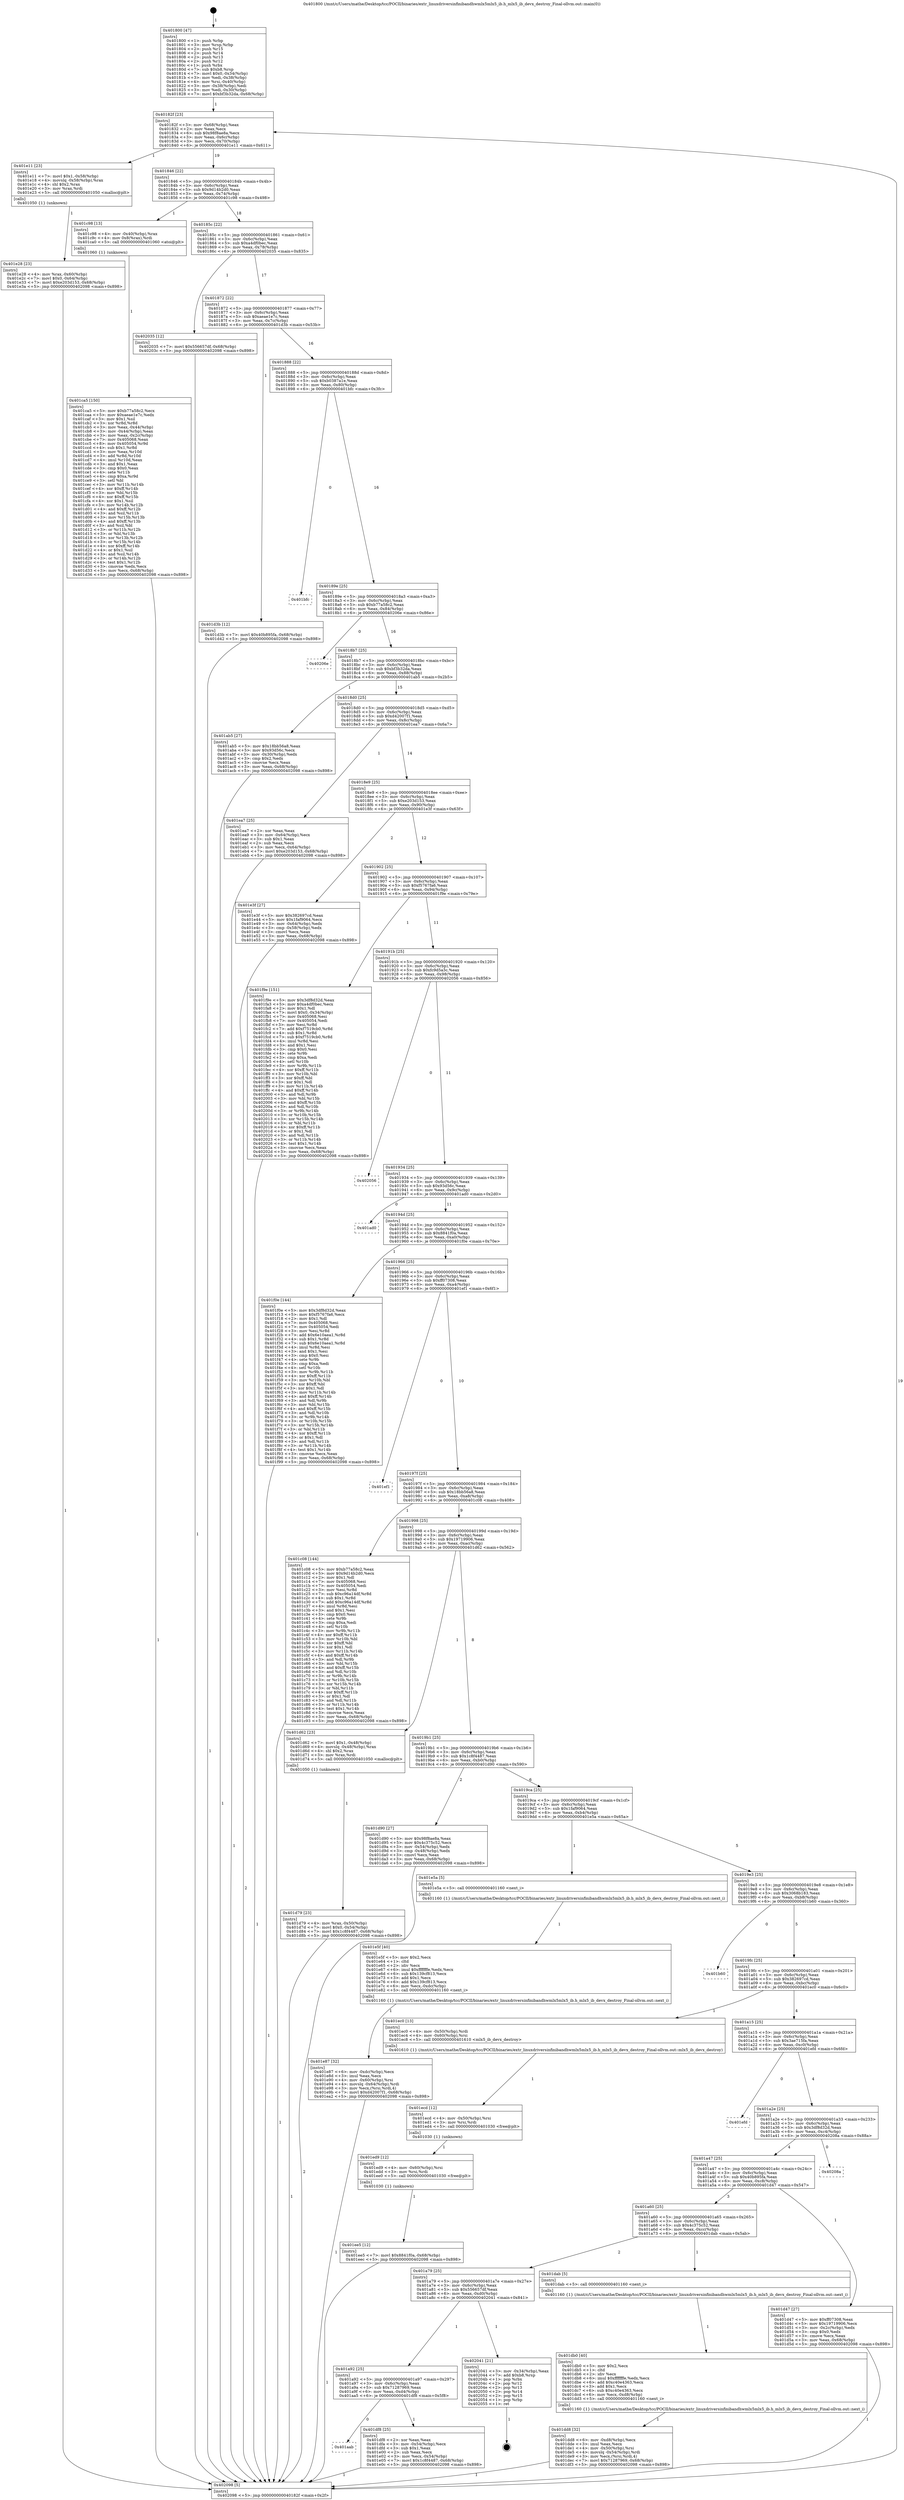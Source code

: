 digraph "0x401800" {
  label = "0x401800 (/mnt/c/Users/mathe/Desktop/tcc/POCII/binaries/extr_linuxdriversinfinibandhwmlx5mlx5_ib.h_mlx5_ib_devx_destroy_Final-ollvm.out::main(0))"
  labelloc = "t"
  node[shape=record]

  Entry [label="",width=0.3,height=0.3,shape=circle,fillcolor=black,style=filled]
  "0x40182f" [label="{
     0x40182f [23]\l
     | [instrs]\l
     &nbsp;&nbsp;0x40182f \<+3\>: mov -0x68(%rbp),%eax\l
     &nbsp;&nbsp;0x401832 \<+2\>: mov %eax,%ecx\l
     &nbsp;&nbsp;0x401834 \<+6\>: sub $0x98f8ae8a,%ecx\l
     &nbsp;&nbsp;0x40183a \<+3\>: mov %eax,-0x6c(%rbp)\l
     &nbsp;&nbsp;0x40183d \<+3\>: mov %ecx,-0x70(%rbp)\l
     &nbsp;&nbsp;0x401840 \<+6\>: je 0000000000401e11 \<main+0x611\>\l
  }"]
  "0x401e11" [label="{
     0x401e11 [23]\l
     | [instrs]\l
     &nbsp;&nbsp;0x401e11 \<+7\>: movl $0x1,-0x58(%rbp)\l
     &nbsp;&nbsp;0x401e18 \<+4\>: movslq -0x58(%rbp),%rax\l
     &nbsp;&nbsp;0x401e1c \<+4\>: shl $0x2,%rax\l
     &nbsp;&nbsp;0x401e20 \<+3\>: mov %rax,%rdi\l
     &nbsp;&nbsp;0x401e23 \<+5\>: call 0000000000401050 \<malloc@plt\>\l
     | [calls]\l
     &nbsp;&nbsp;0x401050 \{1\} (unknown)\l
  }"]
  "0x401846" [label="{
     0x401846 [22]\l
     | [instrs]\l
     &nbsp;&nbsp;0x401846 \<+5\>: jmp 000000000040184b \<main+0x4b\>\l
     &nbsp;&nbsp;0x40184b \<+3\>: mov -0x6c(%rbp),%eax\l
     &nbsp;&nbsp;0x40184e \<+5\>: sub $0x9d14b2d0,%eax\l
     &nbsp;&nbsp;0x401853 \<+3\>: mov %eax,-0x74(%rbp)\l
     &nbsp;&nbsp;0x401856 \<+6\>: je 0000000000401c98 \<main+0x498\>\l
  }"]
  Exit [label="",width=0.3,height=0.3,shape=circle,fillcolor=black,style=filled,peripheries=2]
  "0x401c98" [label="{
     0x401c98 [13]\l
     | [instrs]\l
     &nbsp;&nbsp;0x401c98 \<+4\>: mov -0x40(%rbp),%rax\l
     &nbsp;&nbsp;0x401c9c \<+4\>: mov 0x8(%rax),%rdi\l
     &nbsp;&nbsp;0x401ca0 \<+5\>: call 0000000000401060 \<atoi@plt\>\l
     | [calls]\l
     &nbsp;&nbsp;0x401060 \{1\} (unknown)\l
  }"]
  "0x40185c" [label="{
     0x40185c [22]\l
     | [instrs]\l
     &nbsp;&nbsp;0x40185c \<+5\>: jmp 0000000000401861 \<main+0x61\>\l
     &nbsp;&nbsp;0x401861 \<+3\>: mov -0x6c(%rbp),%eax\l
     &nbsp;&nbsp;0x401864 \<+5\>: sub $0xa4df0bec,%eax\l
     &nbsp;&nbsp;0x401869 \<+3\>: mov %eax,-0x78(%rbp)\l
     &nbsp;&nbsp;0x40186c \<+6\>: je 0000000000402035 \<main+0x835\>\l
  }"]
  "0x401ee5" [label="{
     0x401ee5 [12]\l
     | [instrs]\l
     &nbsp;&nbsp;0x401ee5 \<+7\>: movl $0x8841f0a,-0x68(%rbp)\l
     &nbsp;&nbsp;0x401eec \<+5\>: jmp 0000000000402098 \<main+0x898\>\l
  }"]
  "0x402035" [label="{
     0x402035 [12]\l
     | [instrs]\l
     &nbsp;&nbsp;0x402035 \<+7\>: movl $0x556657df,-0x68(%rbp)\l
     &nbsp;&nbsp;0x40203c \<+5\>: jmp 0000000000402098 \<main+0x898\>\l
  }"]
  "0x401872" [label="{
     0x401872 [22]\l
     | [instrs]\l
     &nbsp;&nbsp;0x401872 \<+5\>: jmp 0000000000401877 \<main+0x77\>\l
     &nbsp;&nbsp;0x401877 \<+3\>: mov -0x6c(%rbp),%eax\l
     &nbsp;&nbsp;0x40187a \<+5\>: sub $0xaeae1e7c,%eax\l
     &nbsp;&nbsp;0x40187f \<+3\>: mov %eax,-0x7c(%rbp)\l
     &nbsp;&nbsp;0x401882 \<+6\>: je 0000000000401d3b \<main+0x53b\>\l
  }"]
  "0x401ed9" [label="{
     0x401ed9 [12]\l
     | [instrs]\l
     &nbsp;&nbsp;0x401ed9 \<+4\>: mov -0x60(%rbp),%rsi\l
     &nbsp;&nbsp;0x401edd \<+3\>: mov %rsi,%rdi\l
     &nbsp;&nbsp;0x401ee0 \<+5\>: call 0000000000401030 \<free@plt\>\l
     | [calls]\l
     &nbsp;&nbsp;0x401030 \{1\} (unknown)\l
  }"]
  "0x401d3b" [label="{
     0x401d3b [12]\l
     | [instrs]\l
     &nbsp;&nbsp;0x401d3b \<+7\>: movl $0x40b895fa,-0x68(%rbp)\l
     &nbsp;&nbsp;0x401d42 \<+5\>: jmp 0000000000402098 \<main+0x898\>\l
  }"]
  "0x401888" [label="{
     0x401888 [22]\l
     | [instrs]\l
     &nbsp;&nbsp;0x401888 \<+5\>: jmp 000000000040188d \<main+0x8d\>\l
     &nbsp;&nbsp;0x40188d \<+3\>: mov -0x6c(%rbp),%eax\l
     &nbsp;&nbsp;0x401890 \<+5\>: sub $0xb0387a1e,%eax\l
     &nbsp;&nbsp;0x401895 \<+3\>: mov %eax,-0x80(%rbp)\l
     &nbsp;&nbsp;0x401898 \<+6\>: je 0000000000401bfc \<main+0x3fc\>\l
  }"]
  "0x401ecd" [label="{
     0x401ecd [12]\l
     | [instrs]\l
     &nbsp;&nbsp;0x401ecd \<+4\>: mov -0x50(%rbp),%rsi\l
     &nbsp;&nbsp;0x401ed1 \<+3\>: mov %rsi,%rdi\l
     &nbsp;&nbsp;0x401ed4 \<+5\>: call 0000000000401030 \<free@plt\>\l
     | [calls]\l
     &nbsp;&nbsp;0x401030 \{1\} (unknown)\l
  }"]
  "0x401bfc" [label="{
     0x401bfc\l
  }", style=dashed]
  "0x40189e" [label="{
     0x40189e [25]\l
     | [instrs]\l
     &nbsp;&nbsp;0x40189e \<+5\>: jmp 00000000004018a3 \<main+0xa3\>\l
     &nbsp;&nbsp;0x4018a3 \<+3\>: mov -0x6c(%rbp),%eax\l
     &nbsp;&nbsp;0x4018a6 \<+5\>: sub $0xb77a58c2,%eax\l
     &nbsp;&nbsp;0x4018ab \<+6\>: mov %eax,-0x84(%rbp)\l
     &nbsp;&nbsp;0x4018b1 \<+6\>: je 000000000040206e \<main+0x86e\>\l
  }"]
  "0x401e87" [label="{
     0x401e87 [32]\l
     | [instrs]\l
     &nbsp;&nbsp;0x401e87 \<+6\>: mov -0xdc(%rbp),%ecx\l
     &nbsp;&nbsp;0x401e8d \<+3\>: imul %eax,%ecx\l
     &nbsp;&nbsp;0x401e90 \<+4\>: mov -0x60(%rbp),%rsi\l
     &nbsp;&nbsp;0x401e94 \<+4\>: movslq -0x64(%rbp),%rdi\l
     &nbsp;&nbsp;0x401e98 \<+3\>: mov %ecx,(%rsi,%rdi,4)\l
     &nbsp;&nbsp;0x401e9b \<+7\>: movl $0xd42007f1,-0x68(%rbp)\l
     &nbsp;&nbsp;0x401ea2 \<+5\>: jmp 0000000000402098 \<main+0x898\>\l
  }"]
  "0x40206e" [label="{
     0x40206e\l
  }", style=dashed]
  "0x4018b7" [label="{
     0x4018b7 [25]\l
     | [instrs]\l
     &nbsp;&nbsp;0x4018b7 \<+5\>: jmp 00000000004018bc \<main+0xbc\>\l
     &nbsp;&nbsp;0x4018bc \<+3\>: mov -0x6c(%rbp),%eax\l
     &nbsp;&nbsp;0x4018bf \<+5\>: sub $0xbf3b32da,%eax\l
     &nbsp;&nbsp;0x4018c4 \<+6\>: mov %eax,-0x88(%rbp)\l
     &nbsp;&nbsp;0x4018ca \<+6\>: je 0000000000401ab5 \<main+0x2b5\>\l
  }"]
  "0x401e5f" [label="{
     0x401e5f [40]\l
     | [instrs]\l
     &nbsp;&nbsp;0x401e5f \<+5\>: mov $0x2,%ecx\l
     &nbsp;&nbsp;0x401e64 \<+1\>: cltd\l
     &nbsp;&nbsp;0x401e65 \<+2\>: idiv %ecx\l
     &nbsp;&nbsp;0x401e67 \<+6\>: imul $0xfffffffe,%edx,%ecx\l
     &nbsp;&nbsp;0x401e6d \<+6\>: sub $0x139cf813,%ecx\l
     &nbsp;&nbsp;0x401e73 \<+3\>: add $0x1,%ecx\l
     &nbsp;&nbsp;0x401e76 \<+6\>: add $0x139cf813,%ecx\l
     &nbsp;&nbsp;0x401e7c \<+6\>: mov %ecx,-0xdc(%rbp)\l
     &nbsp;&nbsp;0x401e82 \<+5\>: call 0000000000401160 \<next_i\>\l
     | [calls]\l
     &nbsp;&nbsp;0x401160 \{1\} (/mnt/c/Users/mathe/Desktop/tcc/POCII/binaries/extr_linuxdriversinfinibandhwmlx5mlx5_ib.h_mlx5_ib_devx_destroy_Final-ollvm.out::next_i)\l
  }"]
  "0x401ab5" [label="{
     0x401ab5 [27]\l
     | [instrs]\l
     &nbsp;&nbsp;0x401ab5 \<+5\>: mov $0x18bb56a8,%eax\l
     &nbsp;&nbsp;0x401aba \<+5\>: mov $0x93d56c,%ecx\l
     &nbsp;&nbsp;0x401abf \<+3\>: mov -0x30(%rbp),%edx\l
     &nbsp;&nbsp;0x401ac2 \<+3\>: cmp $0x2,%edx\l
     &nbsp;&nbsp;0x401ac5 \<+3\>: cmovne %ecx,%eax\l
     &nbsp;&nbsp;0x401ac8 \<+3\>: mov %eax,-0x68(%rbp)\l
     &nbsp;&nbsp;0x401acb \<+5\>: jmp 0000000000402098 \<main+0x898\>\l
  }"]
  "0x4018d0" [label="{
     0x4018d0 [25]\l
     | [instrs]\l
     &nbsp;&nbsp;0x4018d0 \<+5\>: jmp 00000000004018d5 \<main+0xd5\>\l
     &nbsp;&nbsp;0x4018d5 \<+3\>: mov -0x6c(%rbp),%eax\l
     &nbsp;&nbsp;0x4018d8 \<+5\>: sub $0xd42007f1,%eax\l
     &nbsp;&nbsp;0x4018dd \<+6\>: mov %eax,-0x8c(%rbp)\l
     &nbsp;&nbsp;0x4018e3 \<+6\>: je 0000000000401ea7 \<main+0x6a7\>\l
  }"]
  "0x402098" [label="{
     0x402098 [5]\l
     | [instrs]\l
     &nbsp;&nbsp;0x402098 \<+5\>: jmp 000000000040182f \<main+0x2f\>\l
  }"]
  "0x401800" [label="{
     0x401800 [47]\l
     | [instrs]\l
     &nbsp;&nbsp;0x401800 \<+1\>: push %rbp\l
     &nbsp;&nbsp;0x401801 \<+3\>: mov %rsp,%rbp\l
     &nbsp;&nbsp;0x401804 \<+2\>: push %r15\l
     &nbsp;&nbsp;0x401806 \<+2\>: push %r14\l
     &nbsp;&nbsp;0x401808 \<+2\>: push %r13\l
     &nbsp;&nbsp;0x40180a \<+2\>: push %r12\l
     &nbsp;&nbsp;0x40180c \<+1\>: push %rbx\l
     &nbsp;&nbsp;0x40180d \<+7\>: sub $0xb8,%rsp\l
     &nbsp;&nbsp;0x401814 \<+7\>: movl $0x0,-0x34(%rbp)\l
     &nbsp;&nbsp;0x40181b \<+3\>: mov %edi,-0x38(%rbp)\l
     &nbsp;&nbsp;0x40181e \<+4\>: mov %rsi,-0x40(%rbp)\l
     &nbsp;&nbsp;0x401822 \<+3\>: mov -0x38(%rbp),%edi\l
     &nbsp;&nbsp;0x401825 \<+3\>: mov %edi,-0x30(%rbp)\l
     &nbsp;&nbsp;0x401828 \<+7\>: movl $0xbf3b32da,-0x68(%rbp)\l
  }"]
  "0x401e28" [label="{
     0x401e28 [23]\l
     | [instrs]\l
     &nbsp;&nbsp;0x401e28 \<+4\>: mov %rax,-0x60(%rbp)\l
     &nbsp;&nbsp;0x401e2c \<+7\>: movl $0x0,-0x64(%rbp)\l
     &nbsp;&nbsp;0x401e33 \<+7\>: movl $0xe203d153,-0x68(%rbp)\l
     &nbsp;&nbsp;0x401e3a \<+5\>: jmp 0000000000402098 \<main+0x898\>\l
  }"]
  "0x401ea7" [label="{
     0x401ea7 [25]\l
     | [instrs]\l
     &nbsp;&nbsp;0x401ea7 \<+2\>: xor %eax,%eax\l
     &nbsp;&nbsp;0x401ea9 \<+3\>: mov -0x64(%rbp),%ecx\l
     &nbsp;&nbsp;0x401eac \<+3\>: sub $0x1,%eax\l
     &nbsp;&nbsp;0x401eaf \<+2\>: sub %eax,%ecx\l
     &nbsp;&nbsp;0x401eb1 \<+3\>: mov %ecx,-0x64(%rbp)\l
     &nbsp;&nbsp;0x401eb4 \<+7\>: movl $0xe203d153,-0x68(%rbp)\l
     &nbsp;&nbsp;0x401ebb \<+5\>: jmp 0000000000402098 \<main+0x898\>\l
  }"]
  "0x4018e9" [label="{
     0x4018e9 [25]\l
     | [instrs]\l
     &nbsp;&nbsp;0x4018e9 \<+5\>: jmp 00000000004018ee \<main+0xee\>\l
     &nbsp;&nbsp;0x4018ee \<+3\>: mov -0x6c(%rbp),%eax\l
     &nbsp;&nbsp;0x4018f1 \<+5\>: sub $0xe203d153,%eax\l
     &nbsp;&nbsp;0x4018f6 \<+6\>: mov %eax,-0x90(%rbp)\l
     &nbsp;&nbsp;0x4018fc \<+6\>: je 0000000000401e3f \<main+0x63f\>\l
  }"]
  "0x401aab" [label="{
     0x401aab\l
  }", style=dashed]
  "0x401e3f" [label="{
     0x401e3f [27]\l
     | [instrs]\l
     &nbsp;&nbsp;0x401e3f \<+5\>: mov $0x382697cd,%eax\l
     &nbsp;&nbsp;0x401e44 \<+5\>: mov $0x1faf9064,%ecx\l
     &nbsp;&nbsp;0x401e49 \<+3\>: mov -0x64(%rbp),%edx\l
     &nbsp;&nbsp;0x401e4c \<+3\>: cmp -0x58(%rbp),%edx\l
     &nbsp;&nbsp;0x401e4f \<+3\>: cmovl %ecx,%eax\l
     &nbsp;&nbsp;0x401e52 \<+3\>: mov %eax,-0x68(%rbp)\l
     &nbsp;&nbsp;0x401e55 \<+5\>: jmp 0000000000402098 \<main+0x898\>\l
  }"]
  "0x401902" [label="{
     0x401902 [25]\l
     | [instrs]\l
     &nbsp;&nbsp;0x401902 \<+5\>: jmp 0000000000401907 \<main+0x107\>\l
     &nbsp;&nbsp;0x401907 \<+3\>: mov -0x6c(%rbp),%eax\l
     &nbsp;&nbsp;0x40190a \<+5\>: sub $0xf5767fa6,%eax\l
     &nbsp;&nbsp;0x40190f \<+6\>: mov %eax,-0x94(%rbp)\l
     &nbsp;&nbsp;0x401915 \<+6\>: je 0000000000401f9e \<main+0x79e\>\l
  }"]
  "0x401df8" [label="{
     0x401df8 [25]\l
     | [instrs]\l
     &nbsp;&nbsp;0x401df8 \<+2\>: xor %eax,%eax\l
     &nbsp;&nbsp;0x401dfa \<+3\>: mov -0x54(%rbp),%ecx\l
     &nbsp;&nbsp;0x401dfd \<+3\>: sub $0x1,%eax\l
     &nbsp;&nbsp;0x401e00 \<+2\>: sub %eax,%ecx\l
     &nbsp;&nbsp;0x401e02 \<+3\>: mov %ecx,-0x54(%rbp)\l
     &nbsp;&nbsp;0x401e05 \<+7\>: movl $0x1c8f4487,-0x68(%rbp)\l
     &nbsp;&nbsp;0x401e0c \<+5\>: jmp 0000000000402098 \<main+0x898\>\l
  }"]
  "0x401f9e" [label="{
     0x401f9e [151]\l
     | [instrs]\l
     &nbsp;&nbsp;0x401f9e \<+5\>: mov $0x3df8d32d,%eax\l
     &nbsp;&nbsp;0x401fa3 \<+5\>: mov $0xa4df0bec,%ecx\l
     &nbsp;&nbsp;0x401fa8 \<+2\>: mov $0x1,%dl\l
     &nbsp;&nbsp;0x401faa \<+7\>: movl $0x0,-0x34(%rbp)\l
     &nbsp;&nbsp;0x401fb1 \<+7\>: mov 0x405068,%esi\l
     &nbsp;&nbsp;0x401fb8 \<+7\>: mov 0x405054,%edi\l
     &nbsp;&nbsp;0x401fbf \<+3\>: mov %esi,%r8d\l
     &nbsp;&nbsp;0x401fc2 \<+7\>: add $0xf7519cb0,%r8d\l
     &nbsp;&nbsp;0x401fc9 \<+4\>: sub $0x1,%r8d\l
     &nbsp;&nbsp;0x401fcd \<+7\>: sub $0xf7519cb0,%r8d\l
     &nbsp;&nbsp;0x401fd4 \<+4\>: imul %r8d,%esi\l
     &nbsp;&nbsp;0x401fd8 \<+3\>: and $0x1,%esi\l
     &nbsp;&nbsp;0x401fdb \<+3\>: cmp $0x0,%esi\l
     &nbsp;&nbsp;0x401fde \<+4\>: sete %r9b\l
     &nbsp;&nbsp;0x401fe2 \<+3\>: cmp $0xa,%edi\l
     &nbsp;&nbsp;0x401fe5 \<+4\>: setl %r10b\l
     &nbsp;&nbsp;0x401fe9 \<+3\>: mov %r9b,%r11b\l
     &nbsp;&nbsp;0x401fec \<+4\>: xor $0xff,%r11b\l
     &nbsp;&nbsp;0x401ff0 \<+3\>: mov %r10b,%bl\l
     &nbsp;&nbsp;0x401ff3 \<+3\>: xor $0xff,%bl\l
     &nbsp;&nbsp;0x401ff6 \<+3\>: xor $0x1,%dl\l
     &nbsp;&nbsp;0x401ff9 \<+3\>: mov %r11b,%r14b\l
     &nbsp;&nbsp;0x401ffc \<+4\>: and $0xff,%r14b\l
     &nbsp;&nbsp;0x402000 \<+3\>: and %dl,%r9b\l
     &nbsp;&nbsp;0x402003 \<+3\>: mov %bl,%r15b\l
     &nbsp;&nbsp;0x402006 \<+4\>: and $0xff,%r15b\l
     &nbsp;&nbsp;0x40200a \<+3\>: and %dl,%r10b\l
     &nbsp;&nbsp;0x40200d \<+3\>: or %r9b,%r14b\l
     &nbsp;&nbsp;0x402010 \<+3\>: or %r10b,%r15b\l
     &nbsp;&nbsp;0x402013 \<+3\>: xor %r15b,%r14b\l
     &nbsp;&nbsp;0x402016 \<+3\>: or %bl,%r11b\l
     &nbsp;&nbsp;0x402019 \<+4\>: xor $0xff,%r11b\l
     &nbsp;&nbsp;0x40201d \<+3\>: or $0x1,%dl\l
     &nbsp;&nbsp;0x402020 \<+3\>: and %dl,%r11b\l
     &nbsp;&nbsp;0x402023 \<+3\>: or %r11b,%r14b\l
     &nbsp;&nbsp;0x402026 \<+4\>: test $0x1,%r14b\l
     &nbsp;&nbsp;0x40202a \<+3\>: cmovne %ecx,%eax\l
     &nbsp;&nbsp;0x40202d \<+3\>: mov %eax,-0x68(%rbp)\l
     &nbsp;&nbsp;0x402030 \<+5\>: jmp 0000000000402098 \<main+0x898\>\l
  }"]
  "0x40191b" [label="{
     0x40191b [25]\l
     | [instrs]\l
     &nbsp;&nbsp;0x40191b \<+5\>: jmp 0000000000401920 \<main+0x120\>\l
     &nbsp;&nbsp;0x401920 \<+3\>: mov -0x6c(%rbp),%eax\l
     &nbsp;&nbsp;0x401923 \<+5\>: sub $0xfc9d5a3c,%eax\l
     &nbsp;&nbsp;0x401928 \<+6\>: mov %eax,-0x98(%rbp)\l
     &nbsp;&nbsp;0x40192e \<+6\>: je 0000000000402056 \<main+0x856\>\l
  }"]
  "0x401a92" [label="{
     0x401a92 [25]\l
     | [instrs]\l
     &nbsp;&nbsp;0x401a92 \<+5\>: jmp 0000000000401a97 \<main+0x297\>\l
     &nbsp;&nbsp;0x401a97 \<+3\>: mov -0x6c(%rbp),%eax\l
     &nbsp;&nbsp;0x401a9a \<+5\>: sub $0x71287969,%eax\l
     &nbsp;&nbsp;0x401a9f \<+6\>: mov %eax,-0xd4(%rbp)\l
     &nbsp;&nbsp;0x401aa5 \<+6\>: je 0000000000401df8 \<main+0x5f8\>\l
  }"]
  "0x402056" [label="{
     0x402056\l
  }", style=dashed]
  "0x401934" [label="{
     0x401934 [25]\l
     | [instrs]\l
     &nbsp;&nbsp;0x401934 \<+5\>: jmp 0000000000401939 \<main+0x139\>\l
     &nbsp;&nbsp;0x401939 \<+3\>: mov -0x6c(%rbp),%eax\l
     &nbsp;&nbsp;0x40193c \<+5\>: sub $0x93d56c,%eax\l
     &nbsp;&nbsp;0x401941 \<+6\>: mov %eax,-0x9c(%rbp)\l
     &nbsp;&nbsp;0x401947 \<+6\>: je 0000000000401ad0 \<main+0x2d0\>\l
  }"]
  "0x402041" [label="{
     0x402041 [21]\l
     | [instrs]\l
     &nbsp;&nbsp;0x402041 \<+3\>: mov -0x34(%rbp),%eax\l
     &nbsp;&nbsp;0x402044 \<+7\>: add $0xb8,%rsp\l
     &nbsp;&nbsp;0x40204b \<+1\>: pop %rbx\l
     &nbsp;&nbsp;0x40204c \<+2\>: pop %r12\l
     &nbsp;&nbsp;0x40204e \<+2\>: pop %r13\l
     &nbsp;&nbsp;0x402050 \<+2\>: pop %r14\l
     &nbsp;&nbsp;0x402052 \<+2\>: pop %r15\l
     &nbsp;&nbsp;0x402054 \<+1\>: pop %rbp\l
     &nbsp;&nbsp;0x402055 \<+1\>: ret\l
  }"]
  "0x401ad0" [label="{
     0x401ad0\l
  }", style=dashed]
  "0x40194d" [label="{
     0x40194d [25]\l
     | [instrs]\l
     &nbsp;&nbsp;0x40194d \<+5\>: jmp 0000000000401952 \<main+0x152\>\l
     &nbsp;&nbsp;0x401952 \<+3\>: mov -0x6c(%rbp),%eax\l
     &nbsp;&nbsp;0x401955 \<+5\>: sub $0x8841f0a,%eax\l
     &nbsp;&nbsp;0x40195a \<+6\>: mov %eax,-0xa0(%rbp)\l
     &nbsp;&nbsp;0x401960 \<+6\>: je 0000000000401f0e \<main+0x70e\>\l
  }"]
  "0x401dd8" [label="{
     0x401dd8 [32]\l
     | [instrs]\l
     &nbsp;&nbsp;0x401dd8 \<+6\>: mov -0xd8(%rbp),%ecx\l
     &nbsp;&nbsp;0x401dde \<+3\>: imul %eax,%ecx\l
     &nbsp;&nbsp;0x401de1 \<+4\>: mov -0x50(%rbp),%rsi\l
     &nbsp;&nbsp;0x401de5 \<+4\>: movslq -0x54(%rbp),%rdi\l
     &nbsp;&nbsp;0x401de9 \<+3\>: mov %ecx,(%rsi,%rdi,4)\l
     &nbsp;&nbsp;0x401dec \<+7\>: movl $0x71287969,-0x68(%rbp)\l
     &nbsp;&nbsp;0x401df3 \<+5\>: jmp 0000000000402098 \<main+0x898\>\l
  }"]
  "0x401f0e" [label="{
     0x401f0e [144]\l
     | [instrs]\l
     &nbsp;&nbsp;0x401f0e \<+5\>: mov $0x3df8d32d,%eax\l
     &nbsp;&nbsp;0x401f13 \<+5\>: mov $0xf5767fa6,%ecx\l
     &nbsp;&nbsp;0x401f18 \<+2\>: mov $0x1,%dl\l
     &nbsp;&nbsp;0x401f1a \<+7\>: mov 0x405068,%esi\l
     &nbsp;&nbsp;0x401f21 \<+7\>: mov 0x405054,%edi\l
     &nbsp;&nbsp;0x401f28 \<+3\>: mov %esi,%r8d\l
     &nbsp;&nbsp;0x401f2b \<+7\>: add $0x6e10aea1,%r8d\l
     &nbsp;&nbsp;0x401f32 \<+4\>: sub $0x1,%r8d\l
     &nbsp;&nbsp;0x401f36 \<+7\>: sub $0x6e10aea1,%r8d\l
     &nbsp;&nbsp;0x401f3d \<+4\>: imul %r8d,%esi\l
     &nbsp;&nbsp;0x401f41 \<+3\>: and $0x1,%esi\l
     &nbsp;&nbsp;0x401f44 \<+3\>: cmp $0x0,%esi\l
     &nbsp;&nbsp;0x401f47 \<+4\>: sete %r9b\l
     &nbsp;&nbsp;0x401f4b \<+3\>: cmp $0xa,%edi\l
     &nbsp;&nbsp;0x401f4e \<+4\>: setl %r10b\l
     &nbsp;&nbsp;0x401f52 \<+3\>: mov %r9b,%r11b\l
     &nbsp;&nbsp;0x401f55 \<+4\>: xor $0xff,%r11b\l
     &nbsp;&nbsp;0x401f59 \<+3\>: mov %r10b,%bl\l
     &nbsp;&nbsp;0x401f5c \<+3\>: xor $0xff,%bl\l
     &nbsp;&nbsp;0x401f5f \<+3\>: xor $0x1,%dl\l
     &nbsp;&nbsp;0x401f62 \<+3\>: mov %r11b,%r14b\l
     &nbsp;&nbsp;0x401f65 \<+4\>: and $0xff,%r14b\l
     &nbsp;&nbsp;0x401f69 \<+3\>: and %dl,%r9b\l
     &nbsp;&nbsp;0x401f6c \<+3\>: mov %bl,%r15b\l
     &nbsp;&nbsp;0x401f6f \<+4\>: and $0xff,%r15b\l
     &nbsp;&nbsp;0x401f73 \<+3\>: and %dl,%r10b\l
     &nbsp;&nbsp;0x401f76 \<+3\>: or %r9b,%r14b\l
     &nbsp;&nbsp;0x401f79 \<+3\>: or %r10b,%r15b\l
     &nbsp;&nbsp;0x401f7c \<+3\>: xor %r15b,%r14b\l
     &nbsp;&nbsp;0x401f7f \<+3\>: or %bl,%r11b\l
     &nbsp;&nbsp;0x401f82 \<+4\>: xor $0xff,%r11b\l
     &nbsp;&nbsp;0x401f86 \<+3\>: or $0x1,%dl\l
     &nbsp;&nbsp;0x401f89 \<+3\>: and %dl,%r11b\l
     &nbsp;&nbsp;0x401f8c \<+3\>: or %r11b,%r14b\l
     &nbsp;&nbsp;0x401f8f \<+4\>: test $0x1,%r14b\l
     &nbsp;&nbsp;0x401f93 \<+3\>: cmovne %ecx,%eax\l
     &nbsp;&nbsp;0x401f96 \<+3\>: mov %eax,-0x68(%rbp)\l
     &nbsp;&nbsp;0x401f99 \<+5\>: jmp 0000000000402098 \<main+0x898\>\l
  }"]
  "0x401966" [label="{
     0x401966 [25]\l
     | [instrs]\l
     &nbsp;&nbsp;0x401966 \<+5\>: jmp 000000000040196b \<main+0x16b\>\l
     &nbsp;&nbsp;0x40196b \<+3\>: mov -0x6c(%rbp),%eax\l
     &nbsp;&nbsp;0x40196e \<+5\>: sub $0xff07308,%eax\l
     &nbsp;&nbsp;0x401973 \<+6\>: mov %eax,-0xa4(%rbp)\l
     &nbsp;&nbsp;0x401979 \<+6\>: je 0000000000401ef1 \<main+0x6f1\>\l
  }"]
  "0x401db0" [label="{
     0x401db0 [40]\l
     | [instrs]\l
     &nbsp;&nbsp;0x401db0 \<+5\>: mov $0x2,%ecx\l
     &nbsp;&nbsp;0x401db5 \<+1\>: cltd\l
     &nbsp;&nbsp;0x401db6 \<+2\>: idiv %ecx\l
     &nbsp;&nbsp;0x401db8 \<+6\>: imul $0xfffffffe,%edx,%ecx\l
     &nbsp;&nbsp;0x401dbe \<+6\>: add $0xc40e4363,%ecx\l
     &nbsp;&nbsp;0x401dc4 \<+3\>: add $0x1,%ecx\l
     &nbsp;&nbsp;0x401dc7 \<+6\>: sub $0xc40e4363,%ecx\l
     &nbsp;&nbsp;0x401dcd \<+6\>: mov %ecx,-0xd8(%rbp)\l
     &nbsp;&nbsp;0x401dd3 \<+5\>: call 0000000000401160 \<next_i\>\l
     | [calls]\l
     &nbsp;&nbsp;0x401160 \{1\} (/mnt/c/Users/mathe/Desktop/tcc/POCII/binaries/extr_linuxdriversinfinibandhwmlx5mlx5_ib.h_mlx5_ib_devx_destroy_Final-ollvm.out::next_i)\l
  }"]
  "0x401ef1" [label="{
     0x401ef1\l
  }", style=dashed]
  "0x40197f" [label="{
     0x40197f [25]\l
     | [instrs]\l
     &nbsp;&nbsp;0x40197f \<+5\>: jmp 0000000000401984 \<main+0x184\>\l
     &nbsp;&nbsp;0x401984 \<+3\>: mov -0x6c(%rbp),%eax\l
     &nbsp;&nbsp;0x401987 \<+5\>: sub $0x18bb56a8,%eax\l
     &nbsp;&nbsp;0x40198c \<+6\>: mov %eax,-0xa8(%rbp)\l
     &nbsp;&nbsp;0x401992 \<+6\>: je 0000000000401c08 \<main+0x408\>\l
  }"]
  "0x401a79" [label="{
     0x401a79 [25]\l
     | [instrs]\l
     &nbsp;&nbsp;0x401a79 \<+5\>: jmp 0000000000401a7e \<main+0x27e\>\l
     &nbsp;&nbsp;0x401a7e \<+3\>: mov -0x6c(%rbp),%eax\l
     &nbsp;&nbsp;0x401a81 \<+5\>: sub $0x556657df,%eax\l
     &nbsp;&nbsp;0x401a86 \<+6\>: mov %eax,-0xd0(%rbp)\l
     &nbsp;&nbsp;0x401a8c \<+6\>: je 0000000000402041 \<main+0x841\>\l
  }"]
  "0x401c08" [label="{
     0x401c08 [144]\l
     | [instrs]\l
     &nbsp;&nbsp;0x401c08 \<+5\>: mov $0xb77a58c2,%eax\l
     &nbsp;&nbsp;0x401c0d \<+5\>: mov $0x9d14b2d0,%ecx\l
     &nbsp;&nbsp;0x401c12 \<+2\>: mov $0x1,%dl\l
     &nbsp;&nbsp;0x401c14 \<+7\>: mov 0x405068,%esi\l
     &nbsp;&nbsp;0x401c1b \<+7\>: mov 0x405054,%edi\l
     &nbsp;&nbsp;0x401c22 \<+3\>: mov %esi,%r8d\l
     &nbsp;&nbsp;0x401c25 \<+7\>: sub $0xc96a14df,%r8d\l
     &nbsp;&nbsp;0x401c2c \<+4\>: sub $0x1,%r8d\l
     &nbsp;&nbsp;0x401c30 \<+7\>: add $0xc96a14df,%r8d\l
     &nbsp;&nbsp;0x401c37 \<+4\>: imul %r8d,%esi\l
     &nbsp;&nbsp;0x401c3b \<+3\>: and $0x1,%esi\l
     &nbsp;&nbsp;0x401c3e \<+3\>: cmp $0x0,%esi\l
     &nbsp;&nbsp;0x401c41 \<+4\>: sete %r9b\l
     &nbsp;&nbsp;0x401c45 \<+3\>: cmp $0xa,%edi\l
     &nbsp;&nbsp;0x401c48 \<+4\>: setl %r10b\l
     &nbsp;&nbsp;0x401c4c \<+3\>: mov %r9b,%r11b\l
     &nbsp;&nbsp;0x401c4f \<+4\>: xor $0xff,%r11b\l
     &nbsp;&nbsp;0x401c53 \<+3\>: mov %r10b,%bl\l
     &nbsp;&nbsp;0x401c56 \<+3\>: xor $0xff,%bl\l
     &nbsp;&nbsp;0x401c59 \<+3\>: xor $0x1,%dl\l
     &nbsp;&nbsp;0x401c5c \<+3\>: mov %r11b,%r14b\l
     &nbsp;&nbsp;0x401c5f \<+4\>: and $0xff,%r14b\l
     &nbsp;&nbsp;0x401c63 \<+3\>: and %dl,%r9b\l
     &nbsp;&nbsp;0x401c66 \<+3\>: mov %bl,%r15b\l
     &nbsp;&nbsp;0x401c69 \<+4\>: and $0xff,%r15b\l
     &nbsp;&nbsp;0x401c6d \<+3\>: and %dl,%r10b\l
     &nbsp;&nbsp;0x401c70 \<+3\>: or %r9b,%r14b\l
     &nbsp;&nbsp;0x401c73 \<+3\>: or %r10b,%r15b\l
     &nbsp;&nbsp;0x401c76 \<+3\>: xor %r15b,%r14b\l
     &nbsp;&nbsp;0x401c79 \<+3\>: or %bl,%r11b\l
     &nbsp;&nbsp;0x401c7c \<+4\>: xor $0xff,%r11b\l
     &nbsp;&nbsp;0x401c80 \<+3\>: or $0x1,%dl\l
     &nbsp;&nbsp;0x401c83 \<+3\>: and %dl,%r11b\l
     &nbsp;&nbsp;0x401c86 \<+3\>: or %r11b,%r14b\l
     &nbsp;&nbsp;0x401c89 \<+4\>: test $0x1,%r14b\l
     &nbsp;&nbsp;0x401c8d \<+3\>: cmovne %ecx,%eax\l
     &nbsp;&nbsp;0x401c90 \<+3\>: mov %eax,-0x68(%rbp)\l
     &nbsp;&nbsp;0x401c93 \<+5\>: jmp 0000000000402098 \<main+0x898\>\l
  }"]
  "0x401998" [label="{
     0x401998 [25]\l
     | [instrs]\l
     &nbsp;&nbsp;0x401998 \<+5\>: jmp 000000000040199d \<main+0x19d\>\l
     &nbsp;&nbsp;0x40199d \<+3\>: mov -0x6c(%rbp),%eax\l
     &nbsp;&nbsp;0x4019a0 \<+5\>: sub $0x19719906,%eax\l
     &nbsp;&nbsp;0x4019a5 \<+6\>: mov %eax,-0xac(%rbp)\l
     &nbsp;&nbsp;0x4019ab \<+6\>: je 0000000000401d62 \<main+0x562\>\l
  }"]
  "0x401ca5" [label="{
     0x401ca5 [150]\l
     | [instrs]\l
     &nbsp;&nbsp;0x401ca5 \<+5\>: mov $0xb77a58c2,%ecx\l
     &nbsp;&nbsp;0x401caa \<+5\>: mov $0xaeae1e7c,%edx\l
     &nbsp;&nbsp;0x401caf \<+3\>: mov $0x1,%sil\l
     &nbsp;&nbsp;0x401cb2 \<+3\>: xor %r8d,%r8d\l
     &nbsp;&nbsp;0x401cb5 \<+3\>: mov %eax,-0x44(%rbp)\l
     &nbsp;&nbsp;0x401cb8 \<+3\>: mov -0x44(%rbp),%eax\l
     &nbsp;&nbsp;0x401cbb \<+3\>: mov %eax,-0x2c(%rbp)\l
     &nbsp;&nbsp;0x401cbe \<+7\>: mov 0x405068,%eax\l
     &nbsp;&nbsp;0x401cc5 \<+8\>: mov 0x405054,%r9d\l
     &nbsp;&nbsp;0x401ccd \<+4\>: sub $0x1,%r8d\l
     &nbsp;&nbsp;0x401cd1 \<+3\>: mov %eax,%r10d\l
     &nbsp;&nbsp;0x401cd4 \<+3\>: add %r8d,%r10d\l
     &nbsp;&nbsp;0x401cd7 \<+4\>: imul %r10d,%eax\l
     &nbsp;&nbsp;0x401cdb \<+3\>: and $0x1,%eax\l
     &nbsp;&nbsp;0x401cde \<+3\>: cmp $0x0,%eax\l
     &nbsp;&nbsp;0x401ce1 \<+4\>: sete %r11b\l
     &nbsp;&nbsp;0x401ce5 \<+4\>: cmp $0xa,%r9d\l
     &nbsp;&nbsp;0x401ce9 \<+3\>: setl %bl\l
     &nbsp;&nbsp;0x401cec \<+3\>: mov %r11b,%r14b\l
     &nbsp;&nbsp;0x401cef \<+4\>: xor $0xff,%r14b\l
     &nbsp;&nbsp;0x401cf3 \<+3\>: mov %bl,%r15b\l
     &nbsp;&nbsp;0x401cf6 \<+4\>: xor $0xff,%r15b\l
     &nbsp;&nbsp;0x401cfa \<+4\>: xor $0x1,%sil\l
     &nbsp;&nbsp;0x401cfe \<+3\>: mov %r14b,%r12b\l
     &nbsp;&nbsp;0x401d01 \<+4\>: and $0xff,%r12b\l
     &nbsp;&nbsp;0x401d05 \<+3\>: and %sil,%r11b\l
     &nbsp;&nbsp;0x401d08 \<+3\>: mov %r15b,%r13b\l
     &nbsp;&nbsp;0x401d0b \<+4\>: and $0xff,%r13b\l
     &nbsp;&nbsp;0x401d0f \<+3\>: and %sil,%bl\l
     &nbsp;&nbsp;0x401d12 \<+3\>: or %r11b,%r12b\l
     &nbsp;&nbsp;0x401d15 \<+3\>: or %bl,%r13b\l
     &nbsp;&nbsp;0x401d18 \<+3\>: xor %r13b,%r12b\l
     &nbsp;&nbsp;0x401d1b \<+3\>: or %r15b,%r14b\l
     &nbsp;&nbsp;0x401d1e \<+4\>: xor $0xff,%r14b\l
     &nbsp;&nbsp;0x401d22 \<+4\>: or $0x1,%sil\l
     &nbsp;&nbsp;0x401d26 \<+3\>: and %sil,%r14b\l
     &nbsp;&nbsp;0x401d29 \<+3\>: or %r14b,%r12b\l
     &nbsp;&nbsp;0x401d2c \<+4\>: test $0x1,%r12b\l
     &nbsp;&nbsp;0x401d30 \<+3\>: cmovne %edx,%ecx\l
     &nbsp;&nbsp;0x401d33 \<+3\>: mov %ecx,-0x68(%rbp)\l
     &nbsp;&nbsp;0x401d36 \<+5\>: jmp 0000000000402098 \<main+0x898\>\l
  }"]
  "0x401dab" [label="{
     0x401dab [5]\l
     | [instrs]\l
     &nbsp;&nbsp;0x401dab \<+5\>: call 0000000000401160 \<next_i\>\l
     | [calls]\l
     &nbsp;&nbsp;0x401160 \{1\} (/mnt/c/Users/mathe/Desktop/tcc/POCII/binaries/extr_linuxdriversinfinibandhwmlx5mlx5_ib.h_mlx5_ib_devx_destroy_Final-ollvm.out::next_i)\l
  }"]
  "0x401d62" [label="{
     0x401d62 [23]\l
     | [instrs]\l
     &nbsp;&nbsp;0x401d62 \<+7\>: movl $0x1,-0x48(%rbp)\l
     &nbsp;&nbsp;0x401d69 \<+4\>: movslq -0x48(%rbp),%rax\l
     &nbsp;&nbsp;0x401d6d \<+4\>: shl $0x2,%rax\l
     &nbsp;&nbsp;0x401d71 \<+3\>: mov %rax,%rdi\l
     &nbsp;&nbsp;0x401d74 \<+5\>: call 0000000000401050 \<malloc@plt\>\l
     | [calls]\l
     &nbsp;&nbsp;0x401050 \{1\} (unknown)\l
  }"]
  "0x4019b1" [label="{
     0x4019b1 [25]\l
     | [instrs]\l
     &nbsp;&nbsp;0x4019b1 \<+5\>: jmp 00000000004019b6 \<main+0x1b6\>\l
     &nbsp;&nbsp;0x4019b6 \<+3\>: mov -0x6c(%rbp),%eax\l
     &nbsp;&nbsp;0x4019b9 \<+5\>: sub $0x1c8f4487,%eax\l
     &nbsp;&nbsp;0x4019be \<+6\>: mov %eax,-0xb0(%rbp)\l
     &nbsp;&nbsp;0x4019c4 \<+6\>: je 0000000000401d90 \<main+0x590\>\l
  }"]
  "0x401d79" [label="{
     0x401d79 [23]\l
     | [instrs]\l
     &nbsp;&nbsp;0x401d79 \<+4\>: mov %rax,-0x50(%rbp)\l
     &nbsp;&nbsp;0x401d7d \<+7\>: movl $0x0,-0x54(%rbp)\l
     &nbsp;&nbsp;0x401d84 \<+7\>: movl $0x1c8f4487,-0x68(%rbp)\l
     &nbsp;&nbsp;0x401d8b \<+5\>: jmp 0000000000402098 \<main+0x898\>\l
  }"]
  "0x401d90" [label="{
     0x401d90 [27]\l
     | [instrs]\l
     &nbsp;&nbsp;0x401d90 \<+5\>: mov $0x98f8ae8a,%eax\l
     &nbsp;&nbsp;0x401d95 \<+5\>: mov $0x4c375c52,%ecx\l
     &nbsp;&nbsp;0x401d9a \<+3\>: mov -0x54(%rbp),%edx\l
     &nbsp;&nbsp;0x401d9d \<+3\>: cmp -0x48(%rbp),%edx\l
     &nbsp;&nbsp;0x401da0 \<+3\>: cmovl %ecx,%eax\l
     &nbsp;&nbsp;0x401da3 \<+3\>: mov %eax,-0x68(%rbp)\l
     &nbsp;&nbsp;0x401da6 \<+5\>: jmp 0000000000402098 \<main+0x898\>\l
  }"]
  "0x4019ca" [label="{
     0x4019ca [25]\l
     | [instrs]\l
     &nbsp;&nbsp;0x4019ca \<+5\>: jmp 00000000004019cf \<main+0x1cf\>\l
     &nbsp;&nbsp;0x4019cf \<+3\>: mov -0x6c(%rbp),%eax\l
     &nbsp;&nbsp;0x4019d2 \<+5\>: sub $0x1faf9064,%eax\l
     &nbsp;&nbsp;0x4019d7 \<+6\>: mov %eax,-0xb4(%rbp)\l
     &nbsp;&nbsp;0x4019dd \<+6\>: je 0000000000401e5a \<main+0x65a\>\l
  }"]
  "0x401a60" [label="{
     0x401a60 [25]\l
     | [instrs]\l
     &nbsp;&nbsp;0x401a60 \<+5\>: jmp 0000000000401a65 \<main+0x265\>\l
     &nbsp;&nbsp;0x401a65 \<+3\>: mov -0x6c(%rbp),%eax\l
     &nbsp;&nbsp;0x401a68 \<+5\>: sub $0x4c375c52,%eax\l
     &nbsp;&nbsp;0x401a6d \<+6\>: mov %eax,-0xcc(%rbp)\l
     &nbsp;&nbsp;0x401a73 \<+6\>: je 0000000000401dab \<main+0x5ab\>\l
  }"]
  "0x401e5a" [label="{
     0x401e5a [5]\l
     | [instrs]\l
     &nbsp;&nbsp;0x401e5a \<+5\>: call 0000000000401160 \<next_i\>\l
     | [calls]\l
     &nbsp;&nbsp;0x401160 \{1\} (/mnt/c/Users/mathe/Desktop/tcc/POCII/binaries/extr_linuxdriversinfinibandhwmlx5mlx5_ib.h_mlx5_ib_devx_destroy_Final-ollvm.out::next_i)\l
  }"]
  "0x4019e3" [label="{
     0x4019e3 [25]\l
     | [instrs]\l
     &nbsp;&nbsp;0x4019e3 \<+5\>: jmp 00000000004019e8 \<main+0x1e8\>\l
     &nbsp;&nbsp;0x4019e8 \<+3\>: mov -0x6c(%rbp),%eax\l
     &nbsp;&nbsp;0x4019eb \<+5\>: sub $0x3068b183,%eax\l
     &nbsp;&nbsp;0x4019f0 \<+6\>: mov %eax,-0xb8(%rbp)\l
     &nbsp;&nbsp;0x4019f6 \<+6\>: je 0000000000401b60 \<main+0x360\>\l
  }"]
  "0x401d47" [label="{
     0x401d47 [27]\l
     | [instrs]\l
     &nbsp;&nbsp;0x401d47 \<+5\>: mov $0xff07308,%eax\l
     &nbsp;&nbsp;0x401d4c \<+5\>: mov $0x19719906,%ecx\l
     &nbsp;&nbsp;0x401d51 \<+3\>: mov -0x2c(%rbp),%edx\l
     &nbsp;&nbsp;0x401d54 \<+3\>: cmp $0x0,%edx\l
     &nbsp;&nbsp;0x401d57 \<+3\>: cmove %ecx,%eax\l
     &nbsp;&nbsp;0x401d5a \<+3\>: mov %eax,-0x68(%rbp)\l
     &nbsp;&nbsp;0x401d5d \<+5\>: jmp 0000000000402098 \<main+0x898\>\l
  }"]
  "0x401b60" [label="{
     0x401b60\l
  }", style=dashed]
  "0x4019fc" [label="{
     0x4019fc [25]\l
     | [instrs]\l
     &nbsp;&nbsp;0x4019fc \<+5\>: jmp 0000000000401a01 \<main+0x201\>\l
     &nbsp;&nbsp;0x401a01 \<+3\>: mov -0x6c(%rbp),%eax\l
     &nbsp;&nbsp;0x401a04 \<+5\>: sub $0x382697cd,%eax\l
     &nbsp;&nbsp;0x401a09 \<+6\>: mov %eax,-0xbc(%rbp)\l
     &nbsp;&nbsp;0x401a0f \<+6\>: je 0000000000401ec0 \<main+0x6c0\>\l
  }"]
  "0x401a47" [label="{
     0x401a47 [25]\l
     | [instrs]\l
     &nbsp;&nbsp;0x401a47 \<+5\>: jmp 0000000000401a4c \<main+0x24c\>\l
     &nbsp;&nbsp;0x401a4c \<+3\>: mov -0x6c(%rbp),%eax\l
     &nbsp;&nbsp;0x401a4f \<+5\>: sub $0x40b895fa,%eax\l
     &nbsp;&nbsp;0x401a54 \<+6\>: mov %eax,-0xc8(%rbp)\l
     &nbsp;&nbsp;0x401a5a \<+6\>: je 0000000000401d47 \<main+0x547\>\l
  }"]
  "0x401ec0" [label="{
     0x401ec0 [13]\l
     | [instrs]\l
     &nbsp;&nbsp;0x401ec0 \<+4\>: mov -0x50(%rbp),%rdi\l
     &nbsp;&nbsp;0x401ec4 \<+4\>: mov -0x60(%rbp),%rsi\l
     &nbsp;&nbsp;0x401ec8 \<+5\>: call 0000000000401610 \<mlx5_ib_devx_destroy\>\l
     | [calls]\l
     &nbsp;&nbsp;0x401610 \{1\} (/mnt/c/Users/mathe/Desktop/tcc/POCII/binaries/extr_linuxdriversinfinibandhwmlx5mlx5_ib.h_mlx5_ib_devx_destroy_Final-ollvm.out::mlx5_ib_devx_destroy)\l
  }"]
  "0x401a15" [label="{
     0x401a15 [25]\l
     | [instrs]\l
     &nbsp;&nbsp;0x401a15 \<+5\>: jmp 0000000000401a1a \<main+0x21a\>\l
     &nbsp;&nbsp;0x401a1a \<+3\>: mov -0x6c(%rbp),%eax\l
     &nbsp;&nbsp;0x401a1d \<+5\>: sub $0x3ae715fa,%eax\l
     &nbsp;&nbsp;0x401a22 \<+6\>: mov %eax,-0xc0(%rbp)\l
     &nbsp;&nbsp;0x401a28 \<+6\>: je 0000000000401efd \<main+0x6fd\>\l
  }"]
  "0x40208a" [label="{
     0x40208a\l
  }", style=dashed]
  "0x401efd" [label="{
     0x401efd\l
  }", style=dashed]
  "0x401a2e" [label="{
     0x401a2e [25]\l
     | [instrs]\l
     &nbsp;&nbsp;0x401a2e \<+5\>: jmp 0000000000401a33 \<main+0x233\>\l
     &nbsp;&nbsp;0x401a33 \<+3\>: mov -0x6c(%rbp),%eax\l
     &nbsp;&nbsp;0x401a36 \<+5\>: sub $0x3df8d32d,%eax\l
     &nbsp;&nbsp;0x401a3b \<+6\>: mov %eax,-0xc4(%rbp)\l
     &nbsp;&nbsp;0x401a41 \<+6\>: je 000000000040208a \<main+0x88a\>\l
  }"]
  Entry -> "0x401800" [label=" 1"]
  "0x40182f" -> "0x401e11" [label=" 1"]
  "0x40182f" -> "0x401846" [label=" 19"]
  "0x402041" -> Exit [label=" 1"]
  "0x401846" -> "0x401c98" [label=" 1"]
  "0x401846" -> "0x40185c" [label=" 18"]
  "0x402035" -> "0x402098" [label=" 1"]
  "0x40185c" -> "0x402035" [label=" 1"]
  "0x40185c" -> "0x401872" [label=" 17"]
  "0x401f9e" -> "0x402098" [label=" 1"]
  "0x401872" -> "0x401d3b" [label=" 1"]
  "0x401872" -> "0x401888" [label=" 16"]
  "0x401f0e" -> "0x402098" [label=" 1"]
  "0x401888" -> "0x401bfc" [label=" 0"]
  "0x401888" -> "0x40189e" [label=" 16"]
  "0x401ee5" -> "0x402098" [label=" 1"]
  "0x40189e" -> "0x40206e" [label=" 0"]
  "0x40189e" -> "0x4018b7" [label=" 16"]
  "0x401ed9" -> "0x401ee5" [label=" 1"]
  "0x4018b7" -> "0x401ab5" [label=" 1"]
  "0x4018b7" -> "0x4018d0" [label=" 15"]
  "0x401ab5" -> "0x402098" [label=" 1"]
  "0x401800" -> "0x40182f" [label=" 1"]
  "0x402098" -> "0x40182f" [label=" 19"]
  "0x401ecd" -> "0x401ed9" [label=" 1"]
  "0x4018d0" -> "0x401ea7" [label=" 1"]
  "0x4018d0" -> "0x4018e9" [label=" 14"]
  "0x401ec0" -> "0x401ecd" [label=" 1"]
  "0x4018e9" -> "0x401e3f" [label=" 2"]
  "0x4018e9" -> "0x401902" [label=" 12"]
  "0x401ea7" -> "0x402098" [label=" 1"]
  "0x401902" -> "0x401f9e" [label=" 1"]
  "0x401902" -> "0x40191b" [label=" 11"]
  "0x401e87" -> "0x402098" [label=" 1"]
  "0x40191b" -> "0x402056" [label=" 0"]
  "0x40191b" -> "0x401934" [label=" 11"]
  "0x401e5a" -> "0x401e5f" [label=" 1"]
  "0x401934" -> "0x401ad0" [label=" 0"]
  "0x401934" -> "0x40194d" [label=" 11"]
  "0x401e3f" -> "0x402098" [label=" 2"]
  "0x40194d" -> "0x401f0e" [label=" 1"]
  "0x40194d" -> "0x401966" [label=" 10"]
  "0x401e11" -> "0x401e28" [label=" 1"]
  "0x401966" -> "0x401ef1" [label=" 0"]
  "0x401966" -> "0x40197f" [label=" 10"]
  "0x401df8" -> "0x402098" [label=" 1"]
  "0x40197f" -> "0x401c08" [label=" 1"]
  "0x40197f" -> "0x401998" [label=" 9"]
  "0x401c08" -> "0x402098" [label=" 1"]
  "0x401c98" -> "0x401ca5" [label=" 1"]
  "0x401ca5" -> "0x402098" [label=" 1"]
  "0x401d3b" -> "0x402098" [label=" 1"]
  "0x401a92" -> "0x401aab" [label=" 0"]
  "0x401998" -> "0x401d62" [label=" 1"]
  "0x401998" -> "0x4019b1" [label=" 8"]
  "0x401a92" -> "0x401df8" [label=" 1"]
  "0x4019b1" -> "0x401d90" [label=" 2"]
  "0x4019b1" -> "0x4019ca" [label=" 6"]
  "0x401a79" -> "0x401a92" [label=" 1"]
  "0x4019ca" -> "0x401e5a" [label=" 1"]
  "0x4019ca" -> "0x4019e3" [label=" 5"]
  "0x401a79" -> "0x402041" [label=" 1"]
  "0x4019e3" -> "0x401b60" [label=" 0"]
  "0x4019e3" -> "0x4019fc" [label=" 5"]
  "0x401e28" -> "0x402098" [label=" 1"]
  "0x4019fc" -> "0x401ec0" [label=" 1"]
  "0x4019fc" -> "0x401a15" [label=" 4"]
  "0x401db0" -> "0x401dd8" [label=" 1"]
  "0x401a15" -> "0x401efd" [label=" 0"]
  "0x401a15" -> "0x401a2e" [label=" 4"]
  "0x401dab" -> "0x401db0" [label=" 1"]
  "0x401a2e" -> "0x40208a" [label=" 0"]
  "0x401a2e" -> "0x401a47" [label=" 4"]
  "0x401dd8" -> "0x402098" [label=" 1"]
  "0x401a47" -> "0x401d47" [label=" 1"]
  "0x401a47" -> "0x401a60" [label=" 3"]
  "0x401d47" -> "0x402098" [label=" 1"]
  "0x401d62" -> "0x401d79" [label=" 1"]
  "0x401d79" -> "0x402098" [label=" 1"]
  "0x401d90" -> "0x402098" [label=" 2"]
  "0x401e5f" -> "0x401e87" [label=" 1"]
  "0x401a60" -> "0x401dab" [label=" 1"]
  "0x401a60" -> "0x401a79" [label=" 2"]
}
